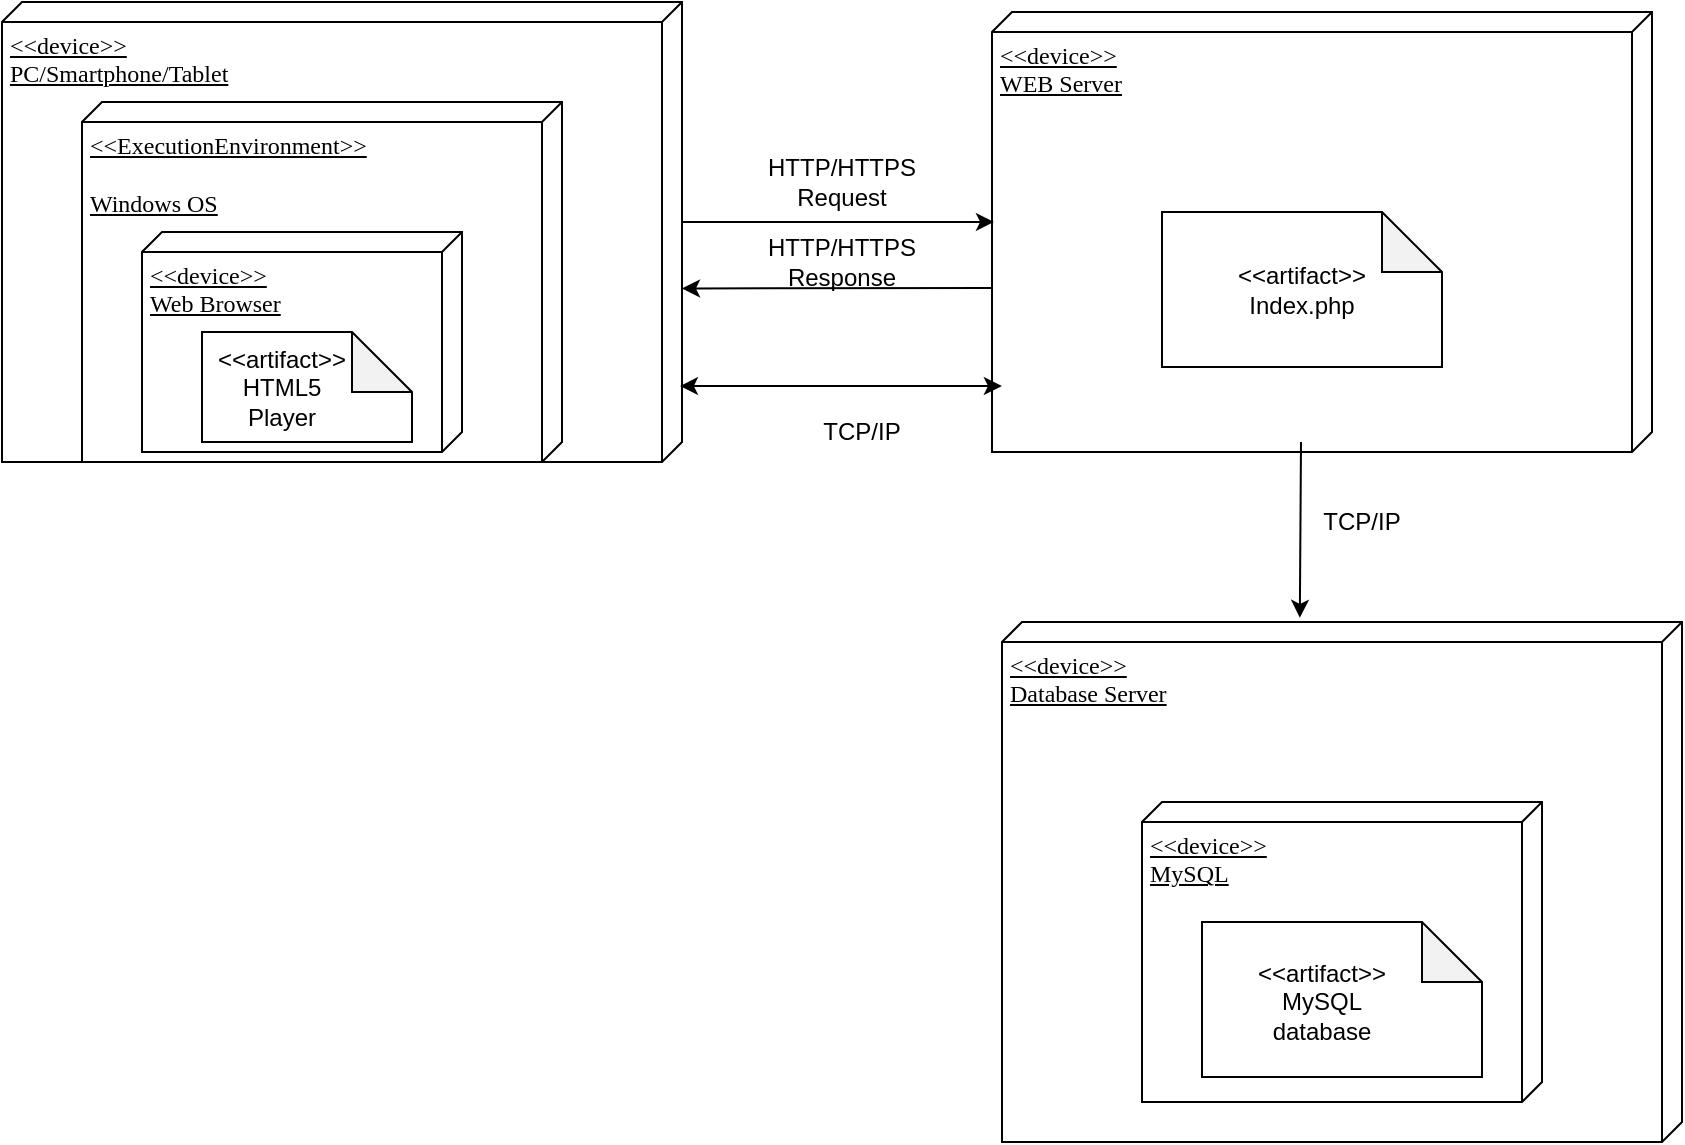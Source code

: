 <mxfile version="13.2.1" type="github">
  <diagram name="Page-1" id="5f0bae14-7c28-e335-631c-24af17079c00">
    <mxGraphModel dx="946" dy="646" grid="1" gridSize="10" guides="1" tooltips="1" connect="1" arrows="1" fold="1" page="1" pageScale="1" pageWidth="1100" pageHeight="850" background="#ffffff" math="0" shadow="0">
      <root>
        <mxCell id="0" />
        <mxCell id="1" parent="0" />
        <mxCell id="39150e848f15840c-1" value="&amp;lt;&amp;lt;device&amp;gt;&amp;gt;&lt;br&gt;PC/Smartphone/Tablet" style="verticalAlign=top;align=left;spacingTop=8;spacingLeft=2;spacingRight=12;shape=cube;size=10;direction=south;fontStyle=4;html=1;rounded=0;shadow=0;comic=0;labelBackgroundColor=none;strokeWidth=1;fontFamily=Verdana;fontSize=12" parent="1" vertex="1">
          <mxGeometry x="120" y="70" width="340" height="230" as="geometry" />
        </mxCell>
        <mxCell id="39150e848f15840c-2" value="&amp;lt;&amp;lt;device&amp;gt;&amp;gt;&lt;br&gt;WEB Server" style="verticalAlign=top;align=left;spacingTop=8;spacingLeft=2;spacingRight=12;shape=cube;size=10;direction=south;fontStyle=4;html=1;rounded=0;shadow=0;comic=0;labelBackgroundColor=none;strokeWidth=1;fontFamily=Verdana;fontSize=12" parent="1" vertex="1">
          <mxGeometry x="615" y="75" width="330" height="220" as="geometry" />
        </mxCell>
        <mxCell id="39150e848f15840c-3" value="&amp;lt;&amp;lt;device&amp;gt;&amp;gt;&lt;br&gt;Database Server" style="verticalAlign=top;align=left;spacingTop=8;spacingLeft=2;spacingRight=12;shape=cube;size=10;direction=south;fontStyle=4;html=1;rounded=0;shadow=0;comic=0;labelBackgroundColor=none;strokeWidth=1;fontFamily=Verdana;fontSize=12" parent="1" vertex="1">
          <mxGeometry x="620" y="380" width="340" height="260" as="geometry" />
        </mxCell>
        <mxCell id="dptXp-6qySo07-MCF0dz-1" value="&amp;lt;&amp;lt;ExecutionEnvironment&amp;gt;&amp;gt;&lt;br&gt;&lt;br&gt;Windows OS" style="verticalAlign=top;align=left;spacingTop=8;spacingLeft=2;spacingRight=12;shape=cube;size=10;direction=south;fontStyle=4;html=1;rounded=0;shadow=0;comic=0;labelBackgroundColor=none;strokeWidth=1;fontFamily=Verdana;fontSize=12" parent="1" vertex="1">
          <mxGeometry x="160" y="120" width="240" height="180" as="geometry" />
        </mxCell>
        <mxCell id="dptXp-6qySo07-MCF0dz-2" value="&amp;lt;&amp;lt;device&amp;gt;&amp;gt;&lt;br&gt;Web Browser&lt;br&gt;&lt;br&gt;" style="verticalAlign=top;align=left;spacingTop=8;spacingLeft=2;spacingRight=12;shape=cube;size=10;direction=south;fontStyle=4;html=1;rounded=0;shadow=0;comic=0;labelBackgroundColor=none;strokeWidth=1;fontFamily=Verdana;fontSize=12" parent="1" vertex="1">
          <mxGeometry x="190" y="185" width="160" height="110" as="geometry" />
        </mxCell>
        <mxCell id="dptXp-6qySo07-MCF0dz-4" value="" style="shape=note;whiteSpace=wrap;html=1;backgroundOutline=1;darkOpacity=0.05;" parent="1" vertex="1">
          <mxGeometry x="220" y="235" width="105" height="55" as="geometry" />
        </mxCell>
        <mxCell id="dptXp-6qySo07-MCF0dz-5" value="&amp;lt;&amp;lt;artifact&amp;gt;&amp;gt;&lt;br&gt;HTML5 Player" style="text;html=1;strokeColor=none;fillColor=none;align=center;verticalAlign=middle;whiteSpace=wrap;rounded=0;" parent="1" vertex="1">
          <mxGeometry x="240" y="252.5" width="40" height="20" as="geometry" />
        </mxCell>
        <mxCell id="dptXp-6qySo07-MCF0dz-7" value="" style="shape=note;whiteSpace=wrap;html=1;backgroundOutline=1;darkOpacity=0.05;" parent="1" vertex="1">
          <mxGeometry x="700" y="175" width="140" height="77.5" as="geometry" />
        </mxCell>
        <mxCell id="dptXp-6qySo07-MCF0dz-8" value="&amp;lt;&amp;lt;artifact&amp;gt;&amp;gt;&lt;br&gt;Index.php" style="text;html=1;strokeColor=none;fillColor=none;align=center;verticalAlign=middle;whiteSpace=wrap;rounded=0;" parent="1" vertex="1">
          <mxGeometry x="750" y="203.75" width="40" height="20" as="geometry" />
        </mxCell>
        <mxCell id="dptXp-6qySo07-MCF0dz-9" value="&amp;lt;&amp;lt;device&amp;gt;&amp;gt;&lt;br&gt;MySQL" style="verticalAlign=top;align=left;spacingTop=8;spacingLeft=2;spacingRight=12;shape=cube;size=10;direction=south;fontStyle=4;html=1;rounded=0;shadow=0;comic=0;labelBackgroundColor=none;strokeWidth=1;fontFamily=Verdana;fontSize=12" parent="1" vertex="1">
          <mxGeometry x="690" y="470" width="200" height="150" as="geometry" />
        </mxCell>
        <mxCell id="dptXp-6qySo07-MCF0dz-10" value="" style="shape=note;whiteSpace=wrap;html=1;backgroundOutline=1;darkOpacity=0.05;" parent="1" vertex="1">
          <mxGeometry x="720" y="530" width="140" height="77.5" as="geometry" />
        </mxCell>
        <mxCell id="dptXp-6qySo07-MCF0dz-11" value="&amp;lt;&amp;lt;artifact&amp;gt;&amp;gt;&lt;br&gt;MySQL database" style="text;html=1;strokeColor=none;fillColor=none;align=center;verticalAlign=middle;whiteSpace=wrap;rounded=0;" parent="1" vertex="1">
          <mxGeometry x="760" y="560" width="40" height="20" as="geometry" />
        </mxCell>
        <mxCell id="dptXp-6qySo07-MCF0dz-12" value="" style="endArrow=classic;html=1;exitX=0;exitY=0;exitDx=110;exitDy=0;exitPerimeter=0;entryX=0.477;entryY=0.997;entryDx=0;entryDy=0;entryPerimeter=0;" parent="1" source="39150e848f15840c-1" target="39150e848f15840c-2" edge="1">
          <mxGeometry width="50" height="50" relative="1" as="geometry">
            <mxPoint x="540" y="370" as="sourcePoint" />
            <mxPoint x="590" y="320" as="targetPoint" />
          </mxGeometry>
        </mxCell>
        <mxCell id="dptXp-6qySo07-MCF0dz-13" value="HTTP/HTTPS Request" style="text;html=1;strokeColor=none;fillColor=none;align=center;verticalAlign=middle;whiteSpace=wrap;rounded=0;" parent="1" vertex="1">
          <mxGeometry x="520" y="150" width="40" height="20" as="geometry" />
        </mxCell>
        <mxCell id="dptXp-6qySo07-MCF0dz-14" value="" style="endArrow=classic;html=1;entryX=-0.008;entryY=0.562;entryDx=0;entryDy=0;entryPerimeter=0;" parent="1" target="39150e848f15840c-3" edge="1">
          <mxGeometry width="50" height="50" relative="1" as="geometry">
            <mxPoint x="769.5" y="290" as="sourcePoint" />
            <mxPoint x="769.5" y="360" as="targetPoint" />
          </mxGeometry>
        </mxCell>
        <mxCell id="dptXp-6qySo07-MCF0dz-15" value="" style="endArrow=classic;html=1;exitX=0.627;exitY=1;exitDx=0;exitDy=0;exitPerimeter=0;" parent="1" source="39150e848f15840c-2" edge="1">
          <mxGeometry width="50" height="50" relative="1" as="geometry">
            <mxPoint x="560" y="213.25" as="sourcePoint" />
            <mxPoint x="460" y="213.25" as="targetPoint" />
          </mxGeometry>
        </mxCell>
        <mxCell id="dptXp-6qySo07-MCF0dz-17" value="HTTP/HTTPS Response" style="text;html=1;strokeColor=none;fillColor=none;align=center;verticalAlign=middle;whiteSpace=wrap;rounded=0;" parent="1" vertex="1">
          <mxGeometry x="520" y="190" width="40" height="20" as="geometry" />
        </mxCell>
        <mxCell id="dptXp-6qySo07-MCF0dz-18" value="TCP/IP" style="text;html=1;strokeColor=none;fillColor=none;align=center;verticalAlign=middle;whiteSpace=wrap;rounded=0;" parent="1" vertex="1">
          <mxGeometry x="780" y="320" width="40" height="20" as="geometry" />
        </mxCell>
        <mxCell id="dptXp-6qySo07-MCF0dz-20" value="" style="endArrow=classic;startArrow=classic;html=1;exitX=0.835;exitY=0.003;exitDx=0;exitDy=0;exitPerimeter=0;entryX=0.85;entryY=0.985;entryDx=0;entryDy=0;entryPerimeter=0;" parent="1" source="39150e848f15840c-1" target="39150e848f15840c-2" edge="1">
          <mxGeometry width="50" height="50" relative="1" as="geometry">
            <mxPoint x="540" y="370" as="sourcePoint" />
            <mxPoint x="590" y="320" as="targetPoint" />
          </mxGeometry>
        </mxCell>
        <mxCell id="dptXp-6qySo07-MCF0dz-21" value="TCP/IP" style="text;html=1;strokeColor=none;fillColor=none;align=center;verticalAlign=middle;whiteSpace=wrap;rounded=0;" parent="1" vertex="1">
          <mxGeometry x="530" y="275" width="40" height="20" as="geometry" />
        </mxCell>
      </root>
    </mxGraphModel>
  </diagram>
</mxfile>
